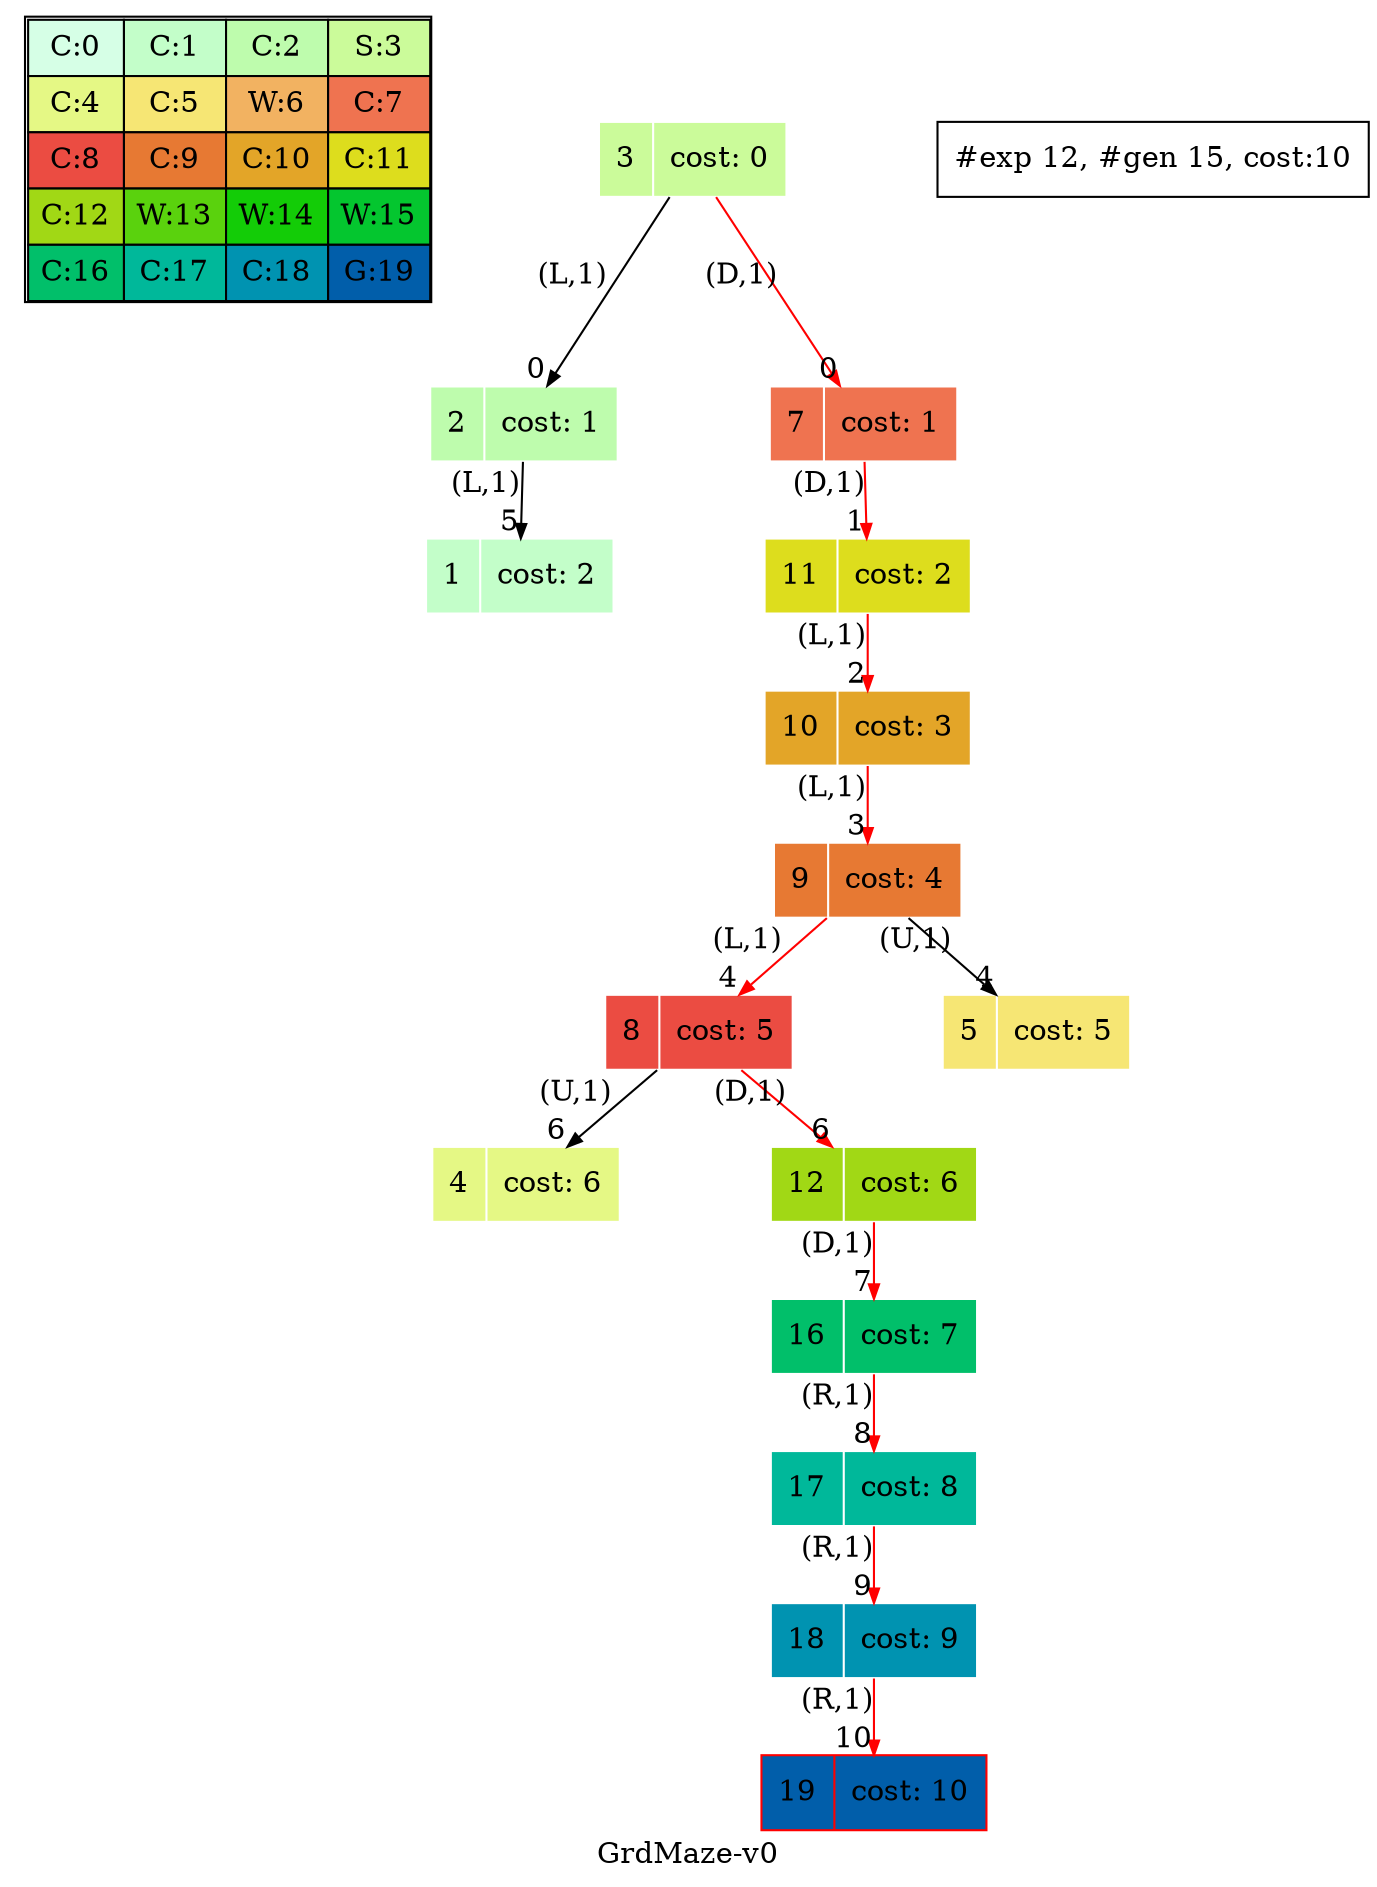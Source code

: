 digraph GrdMaze { label="GrdMaze-v0"
subgraph MAP {label=Map;map [shape=plaintext label=<<table border="1" cellpadding="5" cellspacing="0" cellborder="1"><tr><td bgcolor="0.39803922 0.15947579 0.99679532 1.        ">C:0</td><td bgcolor="0.35098039 0.23194764 0.99315867 1.        ">C:1</td><td bgcolor="0.29607843 0.31486959 0.98720184 1.        ">C:2</td><td bgcolor="0.24901961 0.38410575 0.98063477 1.        ">S:3</td></tr><tr><td bgcolor="0.19411765 0.46220388 0.97128103 1.        ">C:4</td><td bgcolor="0.14705882 0.52643216 0.96182564 1.        ">C:5</td><td bgcolor="0.09215686 0.59770746 0.94913494 1.        ">W:6</td><td bgcolor="0.0372549  0.66454018 0.93467977 1.        ">C:7</td></tr><tr><td bgcolor="0.00980392 0.71791192 0.92090552 1.        ">C:8</td><td bgcolor="0.06470588 0.77520398 0.9032472  1.        ">C:9</td><td bgcolor="0.11176471 0.81974048 0.88677369 1.        ">C:10</td><td bgcolor="0.16666667 0.8660254  0.8660254  1.        ">C:11</td></tr><tr><td bgcolor="0.21372549 0.9005867  0.84695821 1.        ">C:12</td><td bgcolor="0.26862745 0.93467977 0.82325295 1.        ">W:13</td><td bgcolor="0.32352941 0.96182564 0.79801723 1.        ">W:14</td><td bgcolor="0.37058824 0.97940977 0.77520398 1.        ">W:15</td></tr><tr><td bgcolor="0.4254902  0.99315867 0.74725253 1.        ">C:16</td><td bgcolor="0.47254902 0.99907048 0.72218645 1.        ">C:17</td><td bgcolor="0.52745098 0.99907048 0.69169844 1.        ">C:18</td><td bgcolor="0.5745098  0.99315867 0.66454018 1.        ">G:19</td></tr></table>>]} 
nodesep=1 ranksep=0.5 node [shape=record] edge [arrowsize=0.7] 
"0_3" [label="<f0>3 |<f1> cost: 0" style=filled color=white fillcolor="0.24901961 0.38410575 0.98063477 1.        "]
"0_3.2-0" [label="<f0>2 |<f1> cost: 1" style=filled color=white fillcolor="0.29607843 0.31486959 0.98720184 1.        "] "0_3" -> "0_3.2-0" [xlabel="(L,1)" headlabel=0]; 
"0_3.7-3" [label="<f0>7 |<f1> cost: 1" style=filled color=white fillcolor="0.0372549  0.66454018 0.93467977 1.        "] "0_3" -> "0_3.7-3" [xlabel="(D,1)" headlabel=0color=red ];  
"0_3.7.11-3" [label="<f0>11 |<f1> cost: 2" style=filled color=white fillcolor="0.16666667 0.8660254  0.8660254  1.        "] "0_3.7-3" -> "0_3.7.11-3" [xlabel="(D,1)" headlabel=1color=red ];  
"0_3.7.11.10-0" [label="<f0>10 |<f1> cost: 3" style=filled color=white fillcolor="0.11176471 0.81974048 0.88677369 1.        "] "0_3.7.11-3" -> "0_3.7.11.10-0" [xlabel="(L,1)" headlabel=2color=red ];  
"0_3.7.11.10.9-0" [label="<f0>9 |<f1> cost: 4" style=filled color=white fillcolor="0.06470588 0.77520398 0.9032472  1.        "] "0_3.7.11.10-0" -> "0_3.7.11.10.9-0" [xlabel="(L,1)" headlabel=3color=red ];  
"0_3.7.11.10.9.8-0" [label="<f0>8 |<f1> cost: 5" style=filled color=white fillcolor="0.00980392 0.71791192 0.92090552 1.        "] "0_3.7.11.10.9-0" -> "0_3.7.11.10.9.8-0" [xlabel="(L,1)" headlabel=4color=red ];  
"0_3.7.11.10.9.5-2" [label="<f0>5 |<f1> cost: 5" style=filled color=white fillcolor="0.14705882 0.52643216 0.96182564 1.        "] "0_3.7.11.10.9-0" -> "0_3.7.11.10.9.5-2" [xlabel="(U,1)" headlabel=4]; 
"0_3.2.1-0" [label="<f0>1 |<f1> cost: 2" style=filled color=white fillcolor="0.35098039 0.23194764 0.99315867 1.        "] "0_3.2-0" -> "0_3.2.1-0" [xlabel="(L,1)" headlabel=5]; 
"0_3.7.11.10.9.8.4-2" [label="<f0>4 |<f1> cost: 6" style=filled color=white fillcolor="0.19411765 0.46220388 0.97128103 1.        "] "0_3.7.11.10.9.8-0" -> "0_3.7.11.10.9.8.4-2" [xlabel="(U,1)" headlabel=6]; 
"0_3.7.11.10.9.8.12-3" [label="<f0>12 |<f1> cost: 6" style=filled color=white fillcolor="0.21372549 0.9005867  0.84695821 1.        "] "0_3.7.11.10.9.8-0" -> "0_3.7.11.10.9.8.12-3" [xlabel="(D,1)" headlabel=6color=red ];  
"0_3.7.11.10.9.8.12.16-3" [label="<f0>16 |<f1> cost: 7" style=filled color=white fillcolor="0.4254902  0.99315867 0.74725253 1.        "] "0_3.7.11.10.9.8.12-3" -> "0_3.7.11.10.9.8.12.16-3" [xlabel="(D,1)" headlabel=7color=red ];  
"0_3.7.11.10.9.8.12.16.17-1" [label="<f0>17 |<f1> cost: 8" style=filled color=white fillcolor="0.47254902 0.99907048 0.72218645 1.        "] "0_3.7.11.10.9.8.12.16-3" -> "0_3.7.11.10.9.8.12.16.17-1" [xlabel="(R,1)" headlabel=8color=red ];  
"0_3.7.11.10.9.8.12.16.17.18-1" [label="<f0>18 |<f1> cost: 9" style=filled color=white fillcolor="0.52745098 0.99907048 0.69169844 1.        "] "0_3.7.11.10.9.8.12.16.17-1" -> "0_3.7.11.10.9.8.12.16.17.18-1" [xlabel="(R,1)" headlabel=9color=red ];  
"0_3.7.11.10.9.8.12.16.17.18.19-1" [label="<f0>19 |<f1> cost: 10" style=filled color=red fillcolor="0.5745098  0.99315867 0.66454018 1.        "] "0_3.7.11.10.9.8.12.16.17.18-1" -> "0_3.7.11.10.9.8.12.16.17.18.19-1" [xlabel="(R,1)" headlabel=10color=red ];  
 "#exp 12, #gen 15, cost:10" [ shape=box ];
}
